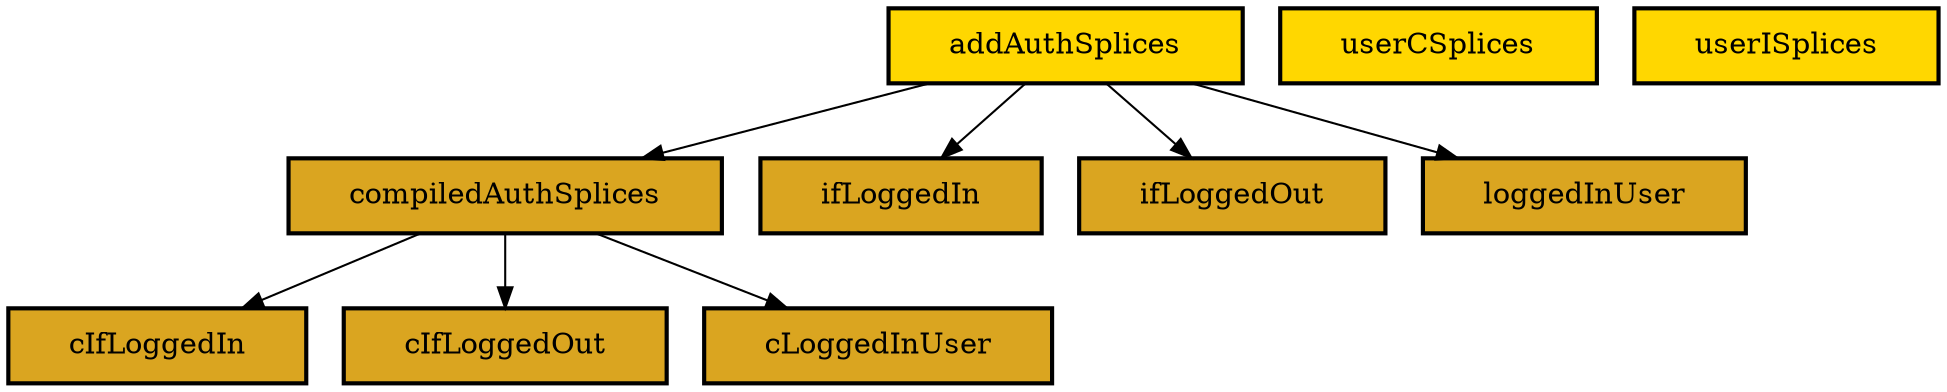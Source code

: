 digraph "Diagram of: Snap.Snaplet.Auth.SpliceHelpers" {
    node [margin="0.4,0.1"
         ,style=filled];
    1 [label=addAuthSplices
      ,shape=box
      ,fillcolor=gold
      ,style="filled,bold"];
    2 [label=cIfLoggedIn
      ,shape=box
      ,fillcolor=goldenrod
      ,style="filled,bold"];
    3 [label=cIfLoggedOut
      ,shape=box
      ,fillcolor=goldenrod
      ,style="filled,bold"];
    4 [label=cLoggedInUser
      ,shape=box
      ,fillcolor=goldenrod
      ,style="filled,bold"];
    5 [label=compiledAuthSplices
      ,shape=box
      ,fillcolor=goldenrod
      ,style="filled,bold"];
    6 [label=ifLoggedIn
      ,shape=box
      ,fillcolor=goldenrod
      ,style="filled,bold"];
    7 [label=ifLoggedOut
      ,shape=box
      ,fillcolor=goldenrod
      ,style="filled,bold"];
    8 [label=loggedInUser
      ,shape=box
      ,fillcolor=goldenrod
      ,style="filled,bold"];
    9 [label=userCSplices
      ,shape=box
      ,fillcolor=gold
      ,style="filled,bold"];
    10 [label=userISplices
       ,shape=box
       ,fillcolor=gold
       ,style="filled,bold"];
    1 -> 5 [penwidth=1,color=black];
    1 -> 6 [penwidth=1,color=black];
    1 -> 7 [penwidth=1,color=black];
    1 -> 8 [penwidth=1,color=black];
    5 -> 2 [penwidth=1,color=black];
    5 -> 3 [penwidth=1,color=black];
    5 -> 4 [penwidth=1,color=black];
}
